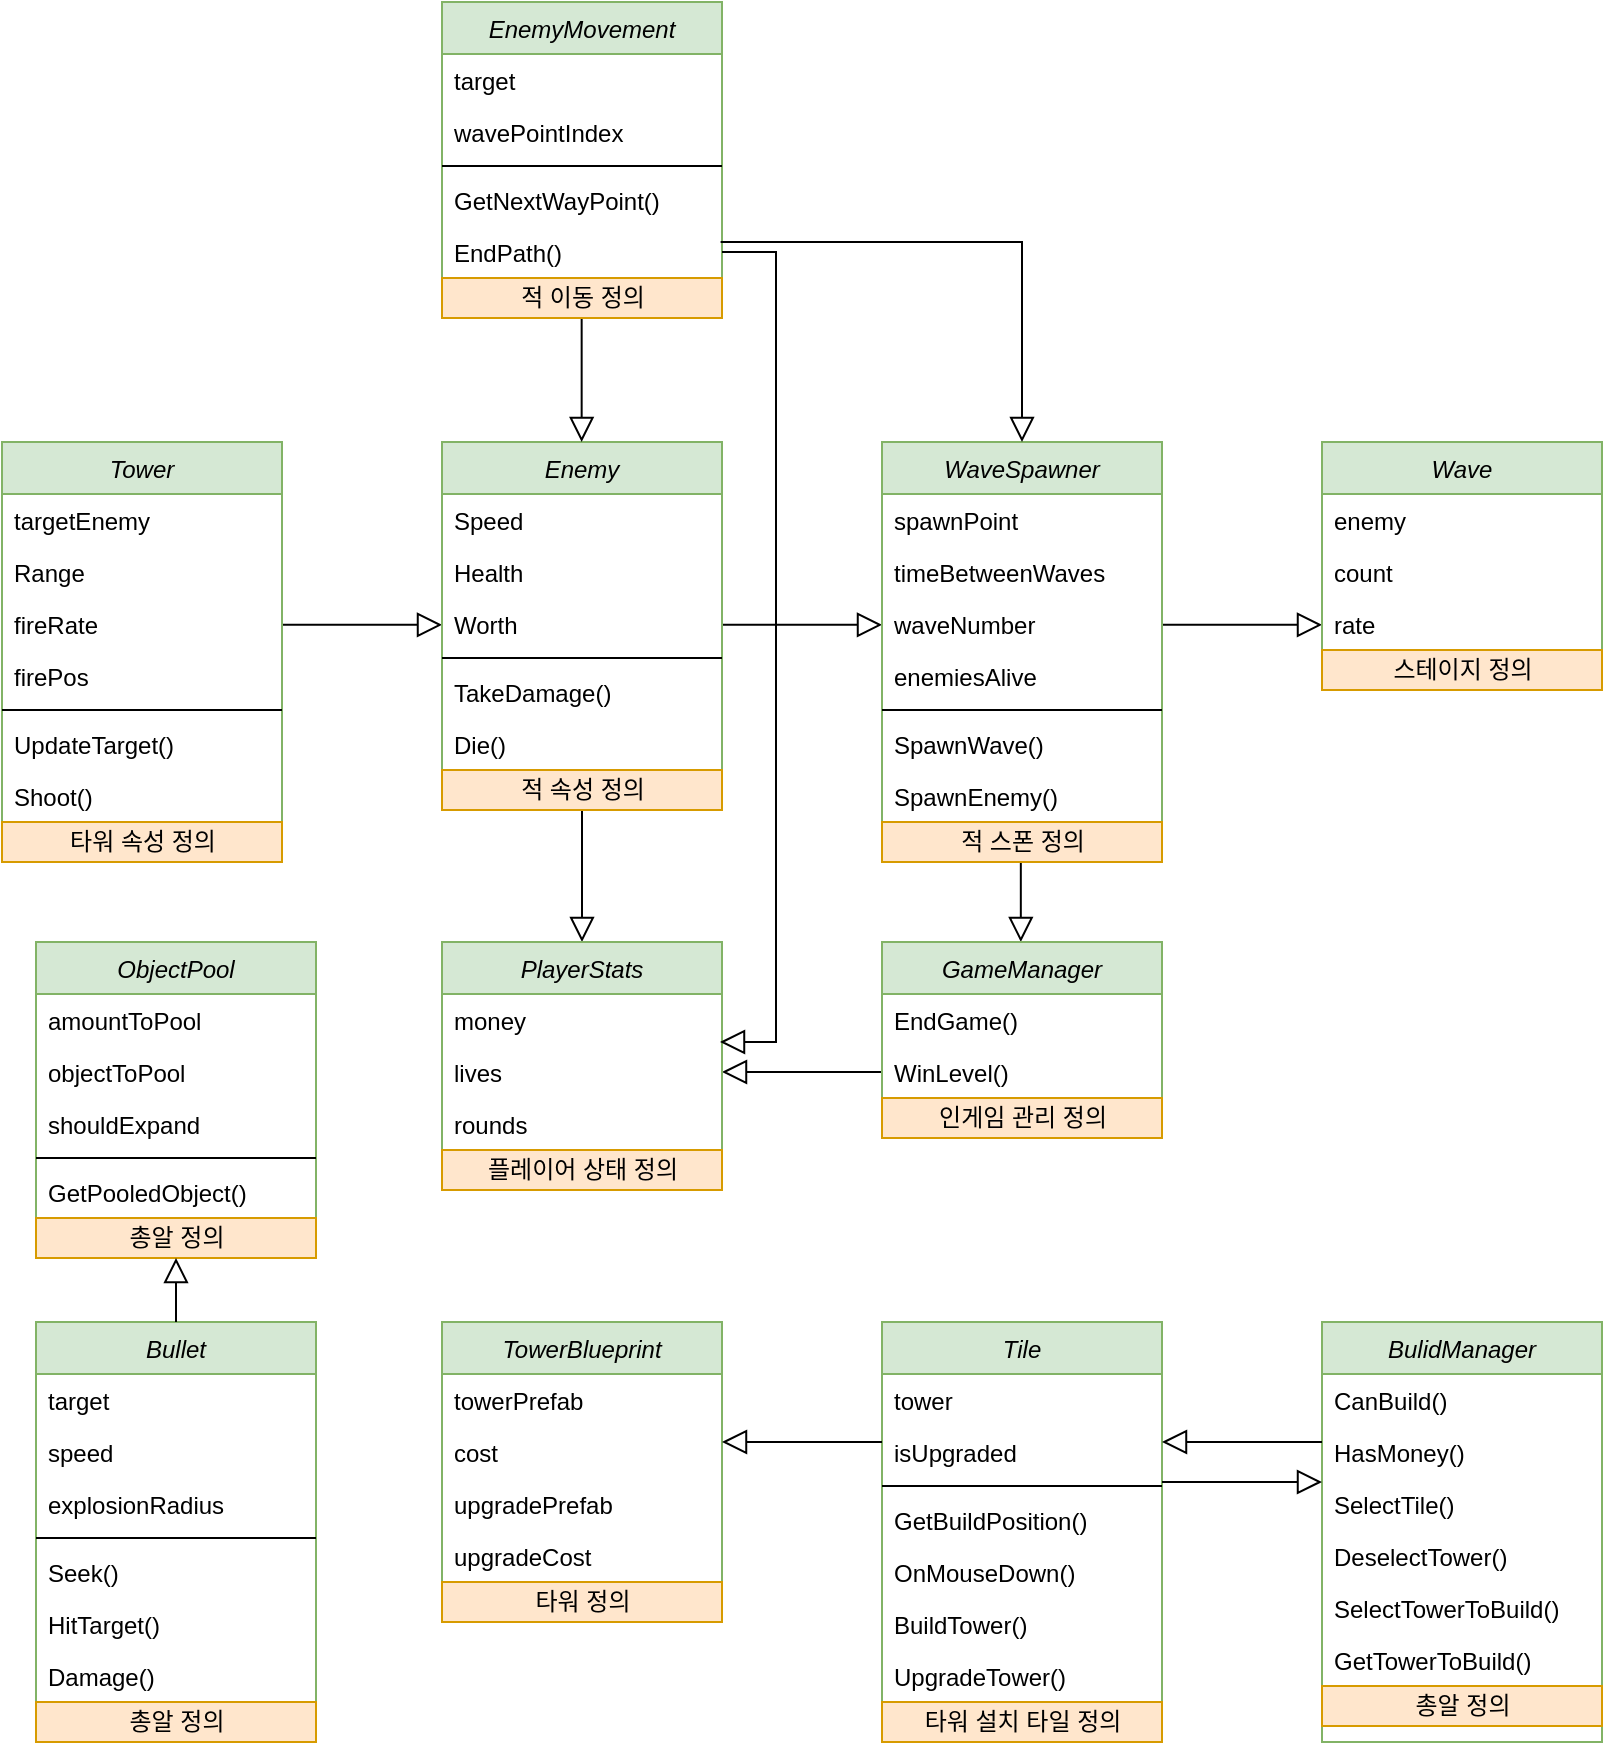 <mxfile version="13.7.5" type="github"><diagram id="C5RBs43oDa-KdzZeNtuy" name="Page-1"><mxGraphModel dx="1394" dy="906" grid="1" gridSize="10" guides="1" tooltips="1" connect="1" arrows="1" fold="1" page="1" pageScale="1" pageWidth="827" pageHeight="1169" math="0" shadow="0"><root><mxCell id="WIyWlLk6GJQsqaUBKTNV-0"/><mxCell id="WIyWlLk6GJQsqaUBKTNV-1" parent="WIyWlLk6GJQsqaUBKTNV-0"/><mxCell id="zkfFHV4jXpPFQw0GAbJ--16" value="" style="endArrow=block;endSize=10;endFill=0;shadow=0;strokeWidth=1;rounded=0;edgeStyle=elbowEdgeStyle;elbow=vertical;" parent="WIyWlLk6GJQsqaUBKTNV-1" edge="1"><mxGeometry width="160" relative="1" as="geometry"><mxPoint x="373" y="411.41" as="sourcePoint"/><mxPoint x="453" y="411.41" as="targetPoint"/><Array as="points"><mxPoint x="393" y="411.41"/><mxPoint x="393" y="531.41"/><mxPoint x="403" y="471.41"/></Array></mxGeometry></mxCell><mxCell id="F5LFeyfVF2ihlwn7dvVo-90" value="" style="endArrow=block;endSize=10;endFill=0;shadow=0;strokeWidth=1;rounded=0;edgeStyle=elbowEdgeStyle;elbow=horizontal;exitX=0.5;exitY=1;exitDx=0;exitDy=0;entryX=0.5;entryY=0;entryDx=0;entryDy=0;" edge="1" parent="WIyWlLk6GJQsqaUBKTNV-1" source="F5LFeyfVF2ihlwn7dvVo-59" target="F5LFeyfVF2ihlwn7dvVo-68"><mxGeometry width="160" relative="1" as="geometry"><mxPoint x="293" y="510" as="sourcePoint"/><mxPoint x="303" y="760" as="targetPoint"/><Array as="points"><mxPoint x="303" y="520"/><mxPoint x="293" y="850"/><mxPoint x="293" y="540"/><mxPoint x="313" y="630"/><mxPoint x="323" y="570"/></Array></mxGeometry></mxCell><mxCell id="F5LFeyfVF2ihlwn7dvVo-97" value="" style="endArrow=block;endSize=10;endFill=0;shadow=0;strokeWidth=1;rounded=0;edgeStyle=elbowEdgeStyle;elbow=vertical;" edge="1" parent="WIyWlLk6GJQsqaUBKTNV-1"><mxGeometry width="160" relative="1" as="geometry"><mxPoint x="593" y="411.41" as="sourcePoint"/><mxPoint x="673" y="411.41" as="targetPoint"/><Array as="points"><mxPoint x="613" y="411.41"/><mxPoint x="613" y="531.41"/><mxPoint x="623" y="471.41"/></Array></mxGeometry></mxCell><mxCell id="F5LFeyfVF2ihlwn7dvVo-107" value="" style="endArrow=block;endSize=10;endFill=0;shadow=0;strokeWidth=1;rounded=0;edgeStyle=elbowEdgeStyle;elbow=horizontal;" edge="1" parent="WIyWlLk6GJQsqaUBKTNV-1"><mxGeometry width="160" relative="1" as="geometry"><mxPoint x="522.41" y="530" as="sourcePoint"/><mxPoint x="522.41" y="570" as="targetPoint"/><Array as="points"><mxPoint x="522.41" y="530"/><mxPoint x="512.41" y="860"/><mxPoint x="512.41" y="550"/><mxPoint x="532.41" y="640"/><mxPoint x="542.41" y="580"/></Array></mxGeometry></mxCell><mxCell id="F5LFeyfVF2ihlwn7dvVo-109" value="" style="endArrow=block;endSize=10;endFill=0;shadow=0;strokeWidth=1;rounded=0;edgeStyle=elbowEdgeStyle;elbow=horizontal;entryX=1;entryY=0.5;entryDx=0;entryDy=0;" edge="1" parent="WIyWlLk6GJQsqaUBKTNV-1" target="F5LFeyfVF2ihlwn7dvVo-70"><mxGeometry width="160" relative="1" as="geometry"><mxPoint x="453" y="635" as="sourcePoint"/><mxPoint x="383" y="635" as="targetPoint"/><Array as="points"><mxPoint x="433" y="635"/><mxPoint x="463" y="628"/><mxPoint x="423" y="590"/><mxPoint x="403" y="650"/><mxPoint x="413" y="590"/></Array></mxGeometry></mxCell><mxCell id="F5LFeyfVF2ihlwn7dvVo-121" value="" style="endArrow=block;endSize=10;endFill=0;shadow=0;strokeWidth=1;rounded=0;edgeStyle=elbowEdgeStyle;elbow=vertical;" edge="1" parent="WIyWlLk6GJQsqaUBKTNV-1"><mxGeometry width="160" relative="1" as="geometry"><mxPoint x="153.0" y="411.41" as="sourcePoint"/><mxPoint x="233" y="411.41" as="targetPoint"/><Array as="points"><mxPoint x="173" y="411.41"/><mxPoint x="173" y="531.41"/><mxPoint x="183" y="471.41"/></Array></mxGeometry></mxCell><mxCell id="F5LFeyfVF2ihlwn7dvVo-112" value="Tower" style="swimlane;fontStyle=2;align=center;verticalAlign=top;childLayout=stackLayout;horizontal=1;startSize=26;horizontalStack=0;resizeParent=1;resizeLast=0;collapsible=1;marginBottom=0;rounded=0;shadow=0;strokeWidth=1;fillColor=#d5e8d4;strokeColor=#82b366;" vertex="1" parent="WIyWlLk6GJQsqaUBKTNV-1"><mxGeometry x="13" y="320" width="140" height="210" as="geometry"><mxRectangle x="230" y="140" width="160" height="26" as="alternateBounds"/></mxGeometry></mxCell><mxCell id="F5LFeyfVF2ihlwn7dvVo-113" value="targetEnemy" style="text;align=left;verticalAlign=top;spacingLeft=4;spacingRight=4;overflow=hidden;rotatable=0;points=[[0,0.5],[1,0.5]];portConstraint=eastwest;" vertex="1" parent="F5LFeyfVF2ihlwn7dvVo-112"><mxGeometry y="26" width="140" height="26" as="geometry"/></mxCell><mxCell id="F5LFeyfVF2ihlwn7dvVo-114" value="Range" style="text;align=left;verticalAlign=top;spacingLeft=4;spacingRight=4;overflow=hidden;rotatable=0;points=[[0,0.5],[1,0.5]];portConstraint=eastwest;rounded=0;shadow=0;html=0;" vertex="1" parent="F5LFeyfVF2ihlwn7dvVo-112"><mxGeometry y="52" width="140" height="26" as="geometry"/></mxCell><mxCell id="F5LFeyfVF2ihlwn7dvVo-115" value="fireRate" style="text;align=left;verticalAlign=top;spacingLeft=4;spacingRight=4;overflow=hidden;rotatable=0;points=[[0,0.5],[1,0.5]];portConstraint=eastwest;rounded=0;shadow=0;html=0;" vertex="1" parent="F5LFeyfVF2ihlwn7dvVo-112"><mxGeometry y="78" width="140" height="26" as="geometry"/></mxCell><mxCell id="F5LFeyfVF2ihlwn7dvVo-123" value="firePos" style="text;align=left;verticalAlign=top;spacingLeft=4;spacingRight=4;overflow=hidden;rotatable=0;points=[[0,0.5],[1,0.5]];portConstraint=eastwest;rounded=0;shadow=0;html=0;" vertex="1" parent="F5LFeyfVF2ihlwn7dvVo-112"><mxGeometry y="104" width="140" height="26" as="geometry"/></mxCell><mxCell id="F5LFeyfVF2ihlwn7dvVo-116" value="" style="line;html=1;strokeWidth=1;align=left;verticalAlign=middle;spacingTop=-1;spacingLeft=3;spacingRight=3;rotatable=0;labelPosition=right;points=[];portConstraint=eastwest;" vertex="1" parent="F5LFeyfVF2ihlwn7dvVo-112"><mxGeometry y="130" width="140" height="8" as="geometry"/></mxCell><mxCell id="F5LFeyfVF2ihlwn7dvVo-117" value="UpdateTarget()" style="text;align=left;verticalAlign=top;spacingLeft=4;spacingRight=4;overflow=hidden;rotatable=0;points=[[0,0.5],[1,0.5]];portConstraint=eastwest;" vertex="1" parent="F5LFeyfVF2ihlwn7dvVo-112"><mxGeometry y="138" width="140" height="26" as="geometry"/></mxCell><mxCell id="F5LFeyfVF2ihlwn7dvVo-118" value="Shoot()" style="text;align=left;verticalAlign=top;spacingLeft=4;spacingRight=4;overflow=hidden;rotatable=0;points=[[0,0.5],[1,0.5]];portConstraint=eastwest;" vertex="1" parent="F5LFeyfVF2ihlwn7dvVo-112"><mxGeometry y="164" width="140" height="26" as="geometry"/></mxCell><mxCell id="F5LFeyfVF2ihlwn7dvVo-119" style="edgeStyle=orthogonalEdgeStyle;rounded=0;orthogonalLoop=1;jettySize=auto;html=1;exitX=1;exitY=0.5;exitDx=0;exitDy=0;" edge="1" parent="F5LFeyfVF2ihlwn7dvVo-112" source="F5LFeyfVF2ihlwn7dvVo-118" target="F5LFeyfVF2ihlwn7dvVo-118"><mxGeometry relative="1" as="geometry"/></mxCell><mxCell id="F5LFeyfVF2ihlwn7dvVo-120" value="타워 속성 정의" style="text;html=1;align=center;verticalAlign=middle;resizable=0;points=[];autosize=1;fillColor=#ffe6cc;strokeColor=#d79b00;" vertex="1" parent="F5LFeyfVF2ihlwn7dvVo-112"><mxGeometry y="190" width="140" height="20" as="geometry"/></mxCell><mxCell id="F5LFeyfVF2ihlwn7dvVo-59" value="Enemy" style="swimlane;fontStyle=2;align=center;verticalAlign=top;childLayout=stackLayout;horizontal=1;startSize=26;horizontalStack=0;resizeParent=1;resizeLast=0;collapsible=1;marginBottom=0;rounded=0;shadow=0;strokeWidth=1;fillColor=#d5e8d4;strokeColor=#82b366;" vertex="1" parent="WIyWlLk6GJQsqaUBKTNV-1"><mxGeometry x="233" y="320" width="140" height="184" as="geometry"><mxRectangle x="230" y="140" width="160" height="26" as="alternateBounds"/></mxGeometry></mxCell><mxCell id="F5LFeyfVF2ihlwn7dvVo-60" value="Speed" style="text;align=left;verticalAlign=top;spacingLeft=4;spacingRight=4;overflow=hidden;rotatable=0;points=[[0,0.5],[1,0.5]];portConstraint=eastwest;" vertex="1" parent="F5LFeyfVF2ihlwn7dvVo-59"><mxGeometry y="26" width="140" height="26" as="geometry"/></mxCell><mxCell id="F5LFeyfVF2ihlwn7dvVo-61" value="Health" style="text;align=left;verticalAlign=top;spacingLeft=4;spacingRight=4;overflow=hidden;rotatable=0;points=[[0,0.5],[1,0.5]];portConstraint=eastwest;rounded=0;shadow=0;html=0;" vertex="1" parent="F5LFeyfVF2ihlwn7dvVo-59"><mxGeometry y="52" width="140" height="26" as="geometry"/></mxCell><mxCell id="F5LFeyfVF2ihlwn7dvVo-62" value="Worth" style="text;align=left;verticalAlign=top;spacingLeft=4;spacingRight=4;overflow=hidden;rotatable=0;points=[[0,0.5],[1,0.5]];portConstraint=eastwest;rounded=0;shadow=0;html=0;" vertex="1" parent="F5LFeyfVF2ihlwn7dvVo-59"><mxGeometry y="78" width="140" height="26" as="geometry"/></mxCell><mxCell id="F5LFeyfVF2ihlwn7dvVo-63" value="" style="line;html=1;strokeWidth=1;align=left;verticalAlign=middle;spacingTop=-1;spacingLeft=3;spacingRight=3;rotatable=0;labelPosition=right;points=[];portConstraint=eastwest;" vertex="1" parent="F5LFeyfVF2ihlwn7dvVo-59"><mxGeometry y="104" width="140" height="8" as="geometry"/></mxCell><mxCell id="F5LFeyfVF2ihlwn7dvVo-64" value="TakeDamage()" style="text;align=left;verticalAlign=top;spacingLeft=4;spacingRight=4;overflow=hidden;rotatable=0;points=[[0,0.5],[1,0.5]];portConstraint=eastwest;" vertex="1" parent="F5LFeyfVF2ihlwn7dvVo-59"><mxGeometry y="112" width="140" height="26" as="geometry"/></mxCell><mxCell id="F5LFeyfVF2ihlwn7dvVo-65" value="Die()" style="text;align=left;verticalAlign=top;spacingLeft=4;spacingRight=4;overflow=hidden;rotatable=0;points=[[0,0.5],[1,0.5]];portConstraint=eastwest;" vertex="1" parent="F5LFeyfVF2ihlwn7dvVo-59"><mxGeometry y="138" width="140" height="26" as="geometry"/></mxCell><mxCell id="F5LFeyfVF2ihlwn7dvVo-66" style="edgeStyle=orthogonalEdgeStyle;rounded=0;orthogonalLoop=1;jettySize=auto;html=1;exitX=1;exitY=0.5;exitDx=0;exitDy=0;" edge="1" parent="F5LFeyfVF2ihlwn7dvVo-59" source="F5LFeyfVF2ihlwn7dvVo-65" target="F5LFeyfVF2ihlwn7dvVo-65"><mxGeometry relative="1" as="geometry"/></mxCell><mxCell id="F5LFeyfVF2ihlwn7dvVo-67" value="적 속성 정의" style="text;html=1;align=center;verticalAlign=middle;resizable=0;points=[];autosize=1;fillColor=#ffe6cc;strokeColor=#d79b00;" vertex="1" parent="F5LFeyfVF2ihlwn7dvVo-59"><mxGeometry y="164" width="140" height="20" as="geometry"/></mxCell><mxCell id="F5LFeyfVF2ihlwn7dvVo-74" value="WaveSpawner" style="swimlane;fontStyle=2;align=center;verticalAlign=top;childLayout=stackLayout;horizontal=1;startSize=26;horizontalStack=0;resizeParent=1;resizeLast=0;collapsible=1;marginBottom=0;rounded=0;shadow=0;strokeWidth=1;fillColor=#d5e8d4;strokeColor=#82b366;" vertex="1" parent="WIyWlLk6GJQsqaUBKTNV-1"><mxGeometry x="453" y="320" width="140" height="210" as="geometry"><mxRectangle x="230" y="140" width="160" height="26" as="alternateBounds"/></mxGeometry></mxCell><mxCell id="F5LFeyfVF2ihlwn7dvVo-75" value="spawnPoint" style="text;align=left;verticalAlign=top;spacingLeft=4;spacingRight=4;overflow=hidden;rotatable=0;points=[[0,0.5],[1,0.5]];portConstraint=eastwest;" vertex="1" parent="F5LFeyfVF2ihlwn7dvVo-74"><mxGeometry y="26" width="140" height="26" as="geometry"/></mxCell><mxCell id="F5LFeyfVF2ihlwn7dvVo-76" value="timeBetweenWaves" style="text;align=left;verticalAlign=top;spacingLeft=4;spacingRight=4;overflow=hidden;rotatable=0;points=[[0,0.5],[1,0.5]];portConstraint=eastwest;rounded=0;shadow=0;html=0;" vertex="1" parent="F5LFeyfVF2ihlwn7dvVo-74"><mxGeometry y="52" width="140" height="26" as="geometry"/></mxCell><mxCell id="F5LFeyfVF2ihlwn7dvVo-77" value="waveNumber" style="text;align=left;verticalAlign=top;spacingLeft=4;spacingRight=4;overflow=hidden;rotatable=0;points=[[0,0.5],[1,0.5]];portConstraint=eastwest;rounded=0;shadow=0;html=0;" vertex="1" parent="F5LFeyfVF2ihlwn7dvVo-74"><mxGeometry y="78" width="140" height="26" as="geometry"/></mxCell><mxCell id="F5LFeyfVF2ihlwn7dvVo-78" value="enemiesAlive" style="text;align=left;verticalAlign=top;spacingLeft=4;spacingRight=4;overflow=hidden;rotatable=0;points=[[0,0.5],[1,0.5]];portConstraint=eastwest;rounded=0;shadow=0;html=0;" vertex="1" parent="F5LFeyfVF2ihlwn7dvVo-74"><mxGeometry y="104" width="140" height="26" as="geometry"/></mxCell><mxCell id="F5LFeyfVF2ihlwn7dvVo-79" value="" style="line;html=1;strokeWidth=1;align=left;verticalAlign=middle;spacingTop=-1;spacingLeft=3;spacingRight=3;rotatable=0;labelPosition=right;points=[];portConstraint=eastwest;" vertex="1" parent="F5LFeyfVF2ihlwn7dvVo-74"><mxGeometry y="130" width="140" height="8" as="geometry"/></mxCell><mxCell id="F5LFeyfVF2ihlwn7dvVo-80" value="SpawnWave()" style="text;align=left;verticalAlign=top;spacingLeft=4;spacingRight=4;overflow=hidden;rotatable=0;points=[[0,0.5],[1,0.5]];portConstraint=eastwest;" vertex="1" parent="F5LFeyfVF2ihlwn7dvVo-74"><mxGeometry y="138" width="140" height="26" as="geometry"/></mxCell><mxCell id="F5LFeyfVF2ihlwn7dvVo-81" value="SpawnEnemy()" style="text;align=left;verticalAlign=top;spacingLeft=4;spacingRight=4;overflow=hidden;rotatable=0;points=[[0,0.5],[1,0.5]];portConstraint=eastwest;" vertex="1" parent="F5LFeyfVF2ihlwn7dvVo-74"><mxGeometry y="164" width="140" height="26" as="geometry"/></mxCell><mxCell id="F5LFeyfVF2ihlwn7dvVo-82" style="edgeStyle=orthogonalEdgeStyle;rounded=0;orthogonalLoop=1;jettySize=auto;html=1;exitX=1;exitY=0.5;exitDx=0;exitDy=0;" edge="1" parent="F5LFeyfVF2ihlwn7dvVo-74" source="F5LFeyfVF2ihlwn7dvVo-81" target="F5LFeyfVF2ihlwn7dvVo-81"><mxGeometry relative="1" as="geometry"/></mxCell><mxCell id="F5LFeyfVF2ihlwn7dvVo-83" value="적 스폰 정의" style="text;html=1;align=center;verticalAlign=middle;resizable=0;points=[];autosize=1;fillColor=#ffe6cc;strokeColor=#d79b00;" vertex="1" parent="F5LFeyfVF2ihlwn7dvVo-74"><mxGeometry y="190" width="140" height="20" as="geometry"/></mxCell><mxCell id="F5LFeyfVF2ihlwn7dvVo-68" value="PlayerStats" style="swimlane;fontStyle=2;align=center;verticalAlign=top;childLayout=stackLayout;horizontal=1;startSize=26;horizontalStack=0;resizeParent=1;resizeLast=0;collapsible=1;marginBottom=0;rounded=0;shadow=0;strokeWidth=1;fillColor=#d5e8d4;strokeColor=#82b366;" vertex="1" parent="WIyWlLk6GJQsqaUBKTNV-1"><mxGeometry x="233" y="570" width="140" height="124" as="geometry"><mxRectangle x="230" y="140" width="160" height="26" as="alternateBounds"/></mxGeometry></mxCell><mxCell id="F5LFeyfVF2ihlwn7dvVo-69" value="money" style="text;align=left;verticalAlign=top;spacingLeft=4;spacingRight=4;overflow=hidden;rotatable=0;points=[[0,0.5],[1,0.5]];portConstraint=eastwest;" vertex="1" parent="F5LFeyfVF2ihlwn7dvVo-68"><mxGeometry y="26" width="140" height="26" as="geometry"/></mxCell><mxCell id="F5LFeyfVF2ihlwn7dvVo-70" value="lives" style="text;align=left;verticalAlign=top;spacingLeft=4;spacingRight=4;overflow=hidden;rotatable=0;points=[[0,0.5],[1,0.5]];portConstraint=eastwest;rounded=0;shadow=0;html=0;" vertex="1" parent="F5LFeyfVF2ihlwn7dvVo-68"><mxGeometry y="52" width="140" height="26" as="geometry"/></mxCell><mxCell id="F5LFeyfVF2ihlwn7dvVo-71" value="rounds" style="text;align=left;verticalAlign=top;spacingLeft=4;spacingRight=4;overflow=hidden;rotatable=0;points=[[0,0.5],[1,0.5]];portConstraint=eastwest;rounded=0;shadow=0;html=0;" vertex="1" parent="F5LFeyfVF2ihlwn7dvVo-68"><mxGeometry y="78" width="140" height="26" as="geometry"/></mxCell><mxCell id="F5LFeyfVF2ihlwn7dvVo-72" style="edgeStyle=orthogonalEdgeStyle;rounded=0;orthogonalLoop=1;jettySize=auto;html=1;exitX=1;exitY=0.5;exitDx=0;exitDy=0;" edge="1" parent="F5LFeyfVF2ihlwn7dvVo-68"><mxGeometry relative="1" as="geometry"><mxPoint x="140" y="125" as="sourcePoint"/><mxPoint x="140" y="125" as="targetPoint"/></mxGeometry></mxCell><mxCell id="F5LFeyfVF2ihlwn7dvVo-73" value="플레이어 상태 정의" style="text;html=1;align=center;verticalAlign=middle;resizable=0;points=[];autosize=1;fillColor=#ffe6cc;strokeColor=#d79b00;" vertex="1" parent="F5LFeyfVF2ihlwn7dvVo-68"><mxGeometry y="104" width="140" height="20" as="geometry"/></mxCell><mxCell id="F5LFeyfVF2ihlwn7dvVo-91" value="Wave" style="swimlane;fontStyle=2;align=center;verticalAlign=top;childLayout=stackLayout;horizontal=1;startSize=26;horizontalStack=0;resizeParent=1;resizeLast=0;collapsible=1;marginBottom=0;rounded=0;shadow=0;strokeWidth=1;fillColor=#d5e8d4;strokeColor=#82b366;" vertex="1" parent="WIyWlLk6GJQsqaUBKTNV-1"><mxGeometry x="673" y="320" width="140" height="124" as="geometry"><mxRectangle x="230" y="140" width="160" height="26" as="alternateBounds"/></mxGeometry></mxCell><mxCell id="F5LFeyfVF2ihlwn7dvVo-92" value="enemy" style="text;align=left;verticalAlign=top;spacingLeft=4;spacingRight=4;overflow=hidden;rotatable=0;points=[[0,0.5],[1,0.5]];portConstraint=eastwest;" vertex="1" parent="F5LFeyfVF2ihlwn7dvVo-91"><mxGeometry y="26" width="140" height="26" as="geometry"/></mxCell><mxCell id="F5LFeyfVF2ihlwn7dvVo-93" value="count" style="text;align=left;verticalAlign=top;spacingLeft=4;spacingRight=4;overflow=hidden;rotatable=0;points=[[0,0.5],[1,0.5]];portConstraint=eastwest;rounded=0;shadow=0;html=0;" vertex="1" parent="F5LFeyfVF2ihlwn7dvVo-91"><mxGeometry y="52" width="140" height="26" as="geometry"/></mxCell><mxCell id="F5LFeyfVF2ihlwn7dvVo-94" value="rate" style="text;align=left;verticalAlign=top;spacingLeft=4;spacingRight=4;overflow=hidden;rotatable=0;points=[[0,0.5],[1,0.5]];portConstraint=eastwest;rounded=0;shadow=0;html=0;" vertex="1" parent="F5LFeyfVF2ihlwn7dvVo-91"><mxGeometry y="78" width="140" height="26" as="geometry"/></mxCell><mxCell id="F5LFeyfVF2ihlwn7dvVo-95" style="edgeStyle=orthogonalEdgeStyle;rounded=0;orthogonalLoop=1;jettySize=auto;html=1;exitX=1;exitY=0.5;exitDx=0;exitDy=0;" edge="1" parent="F5LFeyfVF2ihlwn7dvVo-91"><mxGeometry relative="1" as="geometry"><mxPoint x="140" y="125" as="sourcePoint"/><mxPoint x="140" y="125" as="targetPoint"/></mxGeometry></mxCell><mxCell id="F5LFeyfVF2ihlwn7dvVo-96" value="스테이지 정의" style="text;html=1;align=center;verticalAlign=middle;resizable=0;points=[];autosize=1;fillColor=#ffe6cc;strokeColor=#d79b00;" vertex="1" parent="F5LFeyfVF2ihlwn7dvVo-91"><mxGeometry y="104" width="140" height="20" as="geometry"/></mxCell><mxCell id="F5LFeyfVF2ihlwn7dvVo-98" value="GameManager" style="swimlane;fontStyle=2;align=center;verticalAlign=top;childLayout=stackLayout;horizontal=1;startSize=26;horizontalStack=0;resizeParent=1;resizeLast=0;collapsible=1;marginBottom=0;rounded=0;shadow=0;strokeWidth=1;fillColor=#d5e8d4;strokeColor=#82b366;" vertex="1" parent="WIyWlLk6GJQsqaUBKTNV-1"><mxGeometry x="453" y="570" width="140" height="98" as="geometry"><mxRectangle x="230" y="140" width="160" height="26" as="alternateBounds"/></mxGeometry></mxCell><mxCell id="F5LFeyfVF2ihlwn7dvVo-99" value="EndGame()&#xa;" style="text;align=left;verticalAlign=top;spacingLeft=4;spacingRight=4;overflow=hidden;rotatable=0;points=[[0,0.5],[1,0.5]];portConstraint=eastwest;" vertex="1" parent="F5LFeyfVF2ihlwn7dvVo-98"><mxGeometry y="26" width="140" height="26" as="geometry"/></mxCell><mxCell id="F5LFeyfVF2ihlwn7dvVo-100" value="WinLevel()" style="text;align=left;verticalAlign=top;spacingLeft=4;spacingRight=4;overflow=hidden;rotatable=0;points=[[0,0.5],[1,0.5]];portConstraint=eastwest;rounded=0;shadow=0;html=0;" vertex="1" parent="F5LFeyfVF2ihlwn7dvVo-98"><mxGeometry y="52" width="140" height="26" as="geometry"/></mxCell><mxCell id="F5LFeyfVF2ihlwn7dvVo-105" style="edgeStyle=orthogonalEdgeStyle;rounded=0;orthogonalLoop=1;jettySize=auto;html=1;exitX=1;exitY=0.5;exitDx=0;exitDy=0;" edge="1" parent="F5LFeyfVF2ihlwn7dvVo-98"><mxGeometry relative="1" as="geometry"><mxPoint x="140" y="125.0" as="sourcePoint"/><mxPoint x="140" y="125.0" as="targetPoint"/></mxGeometry></mxCell><mxCell id="F5LFeyfVF2ihlwn7dvVo-106" value="인게임 관리 정의" style="text;html=1;align=center;verticalAlign=middle;resizable=0;points=[];autosize=1;fillColor=#ffe6cc;strokeColor=#d79b00;" vertex="1" parent="F5LFeyfVF2ihlwn7dvVo-98"><mxGeometry y="78" width="140" height="20" as="geometry"/></mxCell><mxCell id="F5LFeyfVF2ihlwn7dvVo-133" value="" style="endArrow=block;endSize=10;endFill=0;shadow=0;strokeWidth=1;rounded=0;edgeStyle=elbowEdgeStyle;elbow=horizontal;exitX=0.5;exitY=1;exitDx=0;exitDy=0;entryX=0.5;entryY=0;entryDx=0;entryDy=0;" edge="1" parent="WIyWlLk6GJQsqaUBKTNV-1"><mxGeometry width="160" relative="1" as="geometry"><mxPoint x="302.83" y="254" as="sourcePoint"/><mxPoint x="302.83" y="320.0" as="targetPoint"/><Array as="points"><mxPoint x="302.83" y="270"/><mxPoint x="292.83" y="600"/><mxPoint x="292.83" y="290"/><mxPoint x="312.83" y="380"/><mxPoint x="322.83" y="320"/></Array></mxGeometry></mxCell><mxCell id="F5LFeyfVF2ihlwn7dvVo-124" value="EnemyMovement" style="swimlane;fontStyle=2;align=center;verticalAlign=top;childLayout=stackLayout;horizontal=1;startSize=26;horizontalStack=0;resizeParent=1;resizeLast=0;collapsible=1;marginBottom=0;rounded=0;shadow=0;strokeWidth=1;fillColor=#d5e8d4;strokeColor=#82b366;" vertex="1" parent="WIyWlLk6GJQsqaUBKTNV-1"><mxGeometry x="233" y="100" width="140" height="158" as="geometry"><mxRectangle x="230" y="140" width="160" height="26" as="alternateBounds"/></mxGeometry></mxCell><mxCell id="F5LFeyfVF2ihlwn7dvVo-125" value="target" style="text;align=left;verticalAlign=top;spacingLeft=4;spacingRight=4;overflow=hidden;rotatable=0;points=[[0,0.5],[1,0.5]];portConstraint=eastwest;" vertex="1" parent="F5LFeyfVF2ihlwn7dvVo-124"><mxGeometry y="26" width="140" height="26" as="geometry"/></mxCell><mxCell id="F5LFeyfVF2ihlwn7dvVo-126" value="wavePointIndex" style="text;align=left;verticalAlign=top;spacingLeft=4;spacingRight=4;overflow=hidden;rotatable=0;points=[[0,0.5],[1,0.5]];portConstraint=eastwest;rounded=0;shadow=0;html=0;" vertex="1" parent="F5LFeyfVF2ihlwn7dvVo-124"><mxGeometry y="52" width="140" height="26" as="geometry"/></mxCell><mxCell id="F5LFeyfVF2ihlwn7dvVo-128" value="" style="line;html=1;strokeWidth=1;align=left;verticalAlign=middle;spacingTop=-1;spacingLeft=3;spacingRight=3;rotatable=0;labelPosition=right;points=[];portConstraint=eastwest;" vertex="1" parent="F5LFeyfVF2ihlwn7dvVo-124"><mxGeometry y="78" width="140" height="8" as="geometry"/></mxCell><mxCell id="F5LFeyfVF2ihlwn7dvVo-129" value="GetNextWayPoint()" style="text;align=left;verticalAlign=top;spacingLeft=4;spacingRight=4;overflow=hidden;rotatable=0;points=[[0,0.5],[1,0.5]];portConstraint=eastwest;" vertex="1" parent="F5LFeyfVF2ihlwn7dvVo-124"><mxGeometry y="86" width="140" height="26" as="geometry"/></mxCell><mxCell id="F5LFeyfVF2ihlwn7dvVo-130" value="EndPath()" style="text;align=left;verticalAlign=top;spacingLeft=4;spacingRight=4;overflow=hidden;rotatable=0;points=[[0,0.5],[1,0.5]];portConstraint=eastwest;" vertex="1" parent="F5LFeyfVF2ihlwn7dvVo-124"><mxGeometry y="112" width="140" height="26" as="geometry"/></mxCell><mxCell id="F5LFeyfVF2ihlwn7dvVo-131" style="edgeStyle=orthogonalEdgeStyle;rounded=0;orthogonalLoop=1;jettySize=auto;html=1;exitX=1;exitY=0.5;exitDx=0;exitDy=0;" edge="1" parent="F5LFeyfVF2ihlwn7dvVo-124" source="F5LFeyfVF2ihlwn7dvVo-130" target="F5LFeyfVF2ihlwn7dvVo-130"><mxGeometry relative="1" as="geometry"/></mxCell><mxCell id="F5LFeyfVF2ihlwn7dvVo-132" value="적 이동 정의" style="text;html=1;align=center;verticalAlign=middle;resizable=0;points=[];autosize=1;fillColor=#ffe6cc;strokeColor=#d79b00;" vertex="1" parent="F5LFeyfVF2ihlwn7dvVo-124"><mxGeometry y="138" width="140" height="20" as="geometry"/></mxCell><mxCell id="F5LFeyfVF2ihlwn7dvVo-138" value="" style="endArrow=block;endSize=10;endFill=0;shadow=0;strokeWidth=1;rounded=0;edgeStyle=elbowEdgeStyle;elbow=horizontal;exitX=1;exitY=0.5;exitDx=0;exitDy=0;" edge="1" parent="WIyWlLk6GJQsqaUBKTNV-1" source="F5LFeyfVF2ihlwn7dvVo-130"><mxGeometry width="160" relative="1" as="geometry"><mxPoint x="400.0" y="240" as="sourcePoint"/><mxPoint x="372" y="620" as="targetPoint"/><Array as="points"><mxPoint x="400.0" y="256"/><mxPoint x="390.0" y="586"/><mxPoint x="390.0" y="276"/><mxPoint x="410.0" y="366"/><mxPoint x="420.0" y="306"/></Array></mxGeometry></mxCell><mxCell id="F5LFeyfVF2ihlwn7dvVo-140" value="" style="endArrow=block;endSize=10;endFill=0;shadow=0;strokeWidth=1;rounded=0;edgeStyle=elbowEdgeStyle;elbow=vertical;entryX=0.5;entryY=0;entryDx=0;entryDy=0;exitX=0.995;exitY=0.308;exitDx=0;exitDy=0;exitPerimeter=0;" edge="1" parent="WIyWlLk6GJQsqaUBKTNV-1" source="F5LFeyfVF2ihlwn7dvVo-130" target="F5LFeyfVF2ihlwn7dvVo-74"><mxGeometry width="160" relative="1" as="geometry"><mxPoint x="380" y="220" as="sourcePoint"/><mxPoint x="480" y="230.0" as="targetPoint"/><Array as="points"><mxPoint x="420" y="220"/><mxPoint x="420" y="230.0"/><mxPoint x="420" y="350.0"/><mxPoint x="430" y="290"/></Array></mxGeometry></mxCell><mxCell id="F5LFeyfVF2ihlwn7dvVo-148" value="Tile" style="swimlane;fontStyle=2;align=center;verticalAlign=top;childLayout=stackLayout;horizontal=1;startSize=26;horizontalStack=0;resizeParent=1;resizeLast=0;collapsible=1;marginBottom=0;rounded=0;shadow=0;strokeWidth=1;fillColor=#d5e8d4;strokeColor=#82b366;" vertex="1" parent="WIyWlLk6GJQsqaUBKTNV-1"><mxGeometry x="453" y="760" width="140" height="210" as="geometry"><mxRectangle x="230" y="140" width="160" height="26" as="alternateBounds"/></mxGeometry></mxCell><mxCell id="F5LFeyfVF2ihlwn7dvVo-149" value="tower" style="text;align=left;verticalAlign=top;spacingLeft=4;spacingRight=4;overflow=hidden;rotatable=0;points=[[0,0.5],[1,0.5]];portConstraint=eastwest;" vertex="1" parent="F5LFeyfVF2ihlwn7dvVo-148"><mxGeometry y="26" width="140" height="26" as="geometry"/></mxCell><mxCell id="F5LFeyfVF2ihlwn7dvVo-150" value="isUpgraded" style="text;align=left;verticalAlign=top;spacingLeft=4;spacingRight=4;overflow=hidden;rotatable=0;points=[[0,0.5],[1,0.5]];portConstraint=eastwest;rounded=0;shadow=0;html=0;" vertex="1" parent="F5LFeyfVF2ihlwn7dvVo-148"><mxGeometry y="52" width="140" height="26" as="geometry"/></mxCell><mxCell id="F5LFeyfVF2ihlwn7dvVo-153" value="" style="line;html=1;strokeWidth=1;align=left;verticalAlign=middle;spacingTop=-1;spacingLeft=3;spacingRight=3;rotatable=0;labelPosition=right;points=[];portConstraint=eastwest;" vertex="1" parent="F5LFeyfVF2ihlwn7dvVo-148"><mxGeometry y="78" width="140" height="8" as="geometry"/></mxCell><mxCell id="F5LFeyfVF2ihlwn7dvVo-151" value="GetBuildPosition()" style="text;align=left;verticalAlign=top;spacingLeft=4;spacingRight=4;overflow=hidden;rotatable=0;points=[[0,0.5],[1,0.5]];portConstraint=eastwest;rounded=0;shadow=0;html=0;" vertex="1" parent="F5LFeyfVF2ihlwn7dvVo-148"><mxGeometry y="86" width="140" height="26" as="geometry"/></mxCell><mxCell id="F5LFeyfVF2ihlwn7dvVo-152" value="OnMouseDown()" style="text;align=left;verticalAlign=top;spacingLeft=4;spacingRight=4;overflow=hidden;rotatable=0;points=[[0,0.5],[1,0.5]];portConstraint=eastwest;rounded=0;shadow=0;html=0;" vertex="1" parent="F5LFeyfVF2ihlwn7dvVo-148"><mxGeometry y="112" width="140" height="26" as="geometry"/></mxCell><mxCell id="F5LFeyfVF2ihlwn7dvVo-154" value="BuildTower()" style="text;align=left;verticalAlign=top;spacingLeft=4;spacingRight=4;overflow=hidden;rotatable=0;points=[[0,0.5],[1,0.5]];portConstraint=eastwest;" vertex="1" parent="F5LFeyfVF2ihlwn7dvVo-148"><mxGeometry y="138" width="140" height="26" as="geometry"/></mxCell><mxCell id="F5LFeyfVF2ihlwn7dvVo-155" value="UpgradeTower()" style="text;align=left;verticalAlign=top;spacingLeft=4;spacingRight=4;overflow=hidden;rotatable=0;points=[[0,0.5],[1,0.5]];portConstraint=eastwest;" vertex="1" parent="F5LFeyfVF2ihlwn7dvVo-148"><mxGeometry y="164" width="140" height="26" as="geometry"/></mxCell><mxCell id="F5LFeyfVF2ihlwn7dvVo-156" style="edgeStyle=orthogonalEdgeStyle;rounded=0;orthogonalLoop=1;jettySize=auto;html=1;exitX=1;exitY=0.5;exitDx=0;exitDy=0;" edge="1" parent="F5LFeyfVF2ihlwn7dvVo-148" source="F5LFeyfVF2ihlwn7dvVo-155" target="F5LFeyfVF2ihlwn7dvVo-155"><mxGeometry relative="1" as="geometry"/></mxCell><mxCell id="F5LFeyfVF2ihlwn7dvVo-157" value="타워 설치 타일 정의" style="text;html=1;align=center;verticalAlign=middle;resizable=0;points=[];autosize=1;fillColor=#ffe6cc;strokeColor=#d79b00;" vertex="1" parent="F5LFeyfVF2ihlwn7dvVo-148"><mxGeometry y="190" width="140" height="20" as="geometry"/></mxCell><mxCell id="F5LFeyfVF2ihlwn7dvVo-141" value="TowerBlueprint" style="swimlane;fontStyle=2;align=center;verticalAlign=top;childLayout=stackLayout;horizontal=1;startSize=26;horizontalStack=0;resizeParent=1;resizeLast=0;collapsible=1;marginBottom=0;rounded=0;shadow=0;strokeWidth=1;fillColor=#d5e8d4;strokeColor=#82b366;" vertex="1" parent="WIyWlLk6GJQsqaUBKTNV-1"><mxGeometry x="233" y="760" width="140" height="150" as="geometry"><mxRectangle x="230" y="140" width="160" height="26" as="alternateBounds"/></mxGeometry></mxCell><mxCell id="F5LFeyfVF2ihlwn7dvVo-142" value="towerPrefab" style="text;align=left;verticalAlign=top;spacingLeft=4;spacingRight=4;overflow=hidden;rotatable=0;points=[[0,0.5],[1,0.5]];portConstraint=eastwest;" vertex="1" parent="F5LFeyfVF2ihlwn7dvVo-141"><mxGeometry y="26" width="140" height="26" as="geometry"/></mxCell><mxCell id="F5LFeyfVF2ihlwn7dvVo-143" value="cost" style="text;align=left;verticalAlign=top;spacingLeft=4;spacingRight=4;overflow=hidden;rotatable=0;points=[[0,0.5],[1,0.5]];portConstraint=eastwest;rounded=0;shadow=0;html=0;" vertex="1" parent="F5LFeyfVF2ihlwn7dvVo-141"><mxGeometry y="52" width="140" height="26" as="geometry"/></mxCell><mxCell id="F5LFeyfVF2ihlwn7dvVo-144" value="upgradePrefab" style="text;align=left;verticalAlign=top;spacingLeft=4;spacingRight=4;overflow=hidden;rotatable=0;points=[[0,0.5],[1,0.5]];portConstraint=eastwest;rounded=0;shadow=0;html=0;" vertex="1" parent="F5LFeyfVF2ihlwn7dvVo-141"><mxGeometry y="78" width="140" height="26" as="geometry"/></mxCell><mxCell id="F5LFeyfVF2ihlwn7dvVo-145" style="edgeStyle=orthogonalEdgeStyle;rounded=0;orthogonalLoop=1;jettySize=auto;html=1;exitX=1;exitY=0.5;exitDx=0;exitDy=0;" edge="1" parent="F5LFeyfVF2ihlwn7dvVo-141"><mxGeometry relative="1" as="geometry"><mxPoint x="140" y="125" as="sourcePoint"/><mxPoint x="140" y="125" as="targetPoint"/></mxGeometry></mxCell><mxCell id="F5LFeyfVF2ihlwn7dvVo-147" value="upgradeCost" style="text;align=left;verticalAlign=top;spacingLeft=4;spacingRight=4;overflow=hidden;rotatable=0;points=[[0,0.5],[1,0.5]];portConstraint=eastwest;rounded=0;shadow=0;html=0;" vertex="1" parent="F5LFeyfVF2ihlwn7dvVo-141"><mxGeometry y="104" width="140" height="26" as="geometry"/></mxCell><mxCell id="F5LFeyfVF2ihlwn7dvVo-146" value="타워 정의" style="text;html=1;align=center;verticalAlign=middle;resizable=0;points=[];autosize=1;fillColor=#ffe6cc;strokeColor=#d79b00;" vertex="1" parent="F5LFeyfVF2ihlwn7dvVo-141"><mxGeometry y="130" width="140" height="20" as="geometry"/></mxCell><mxCell id="F5LFeyfVF2ihlwn7dvVo-189" value="" style="endArrow=block;endSize=10;endFill=0;shadow=0;strokeWidth=1;rounded=0;edgeStyle=elbowEdgeStyle;elbow=horizontal;entryX=1;entryY=0.5;entryDx=0;entryDy=0;" edge="1" parent="WIyWlLk6GJQsqaUBKTNV-1"><mxGeometry width="160" relative="1" as="geometry"><mxPoint x="453" y="820.0" as="sourcePoint"/><mxPoint x="373" y="820.0" as="targetPoint"/><Array as="points"><mxPoint x="433" y="820"/><mxPoint x="463" y="813"/><mxPoint x="423" y="775"/><mxPoint x="403" y="835"/><mxPoint x="413" y="775"/></Array></mxGeometry></mxCell><mxCell id="F5LFeyfVF2ihlwn7dvVo-168" value="BulidManager" style="swimlane;fontStyle=2;align=center;verticalAlign=top;childLayout=stackLayout;horizontal=1;startSize=26;horizontalStack=0;resizeParent=1;resizeLast=0;collapsible=1;marginBottom=0;rounded=0;shadow=0;strokeWidth=1;fillColor=#d5e8d4;strokeColor=#82b366;" vertex="1" parent="WIyWlLk6GJQsqaUBKTNV-1"><mxGeometry x="673" y="760" width="140" height="210" as="geometry"><mxRectangle x="230" y="140" width="160" height="26" as="alternateBounds"/></mxGeometry></mxCell><mxCell id="F5LFeyfVF2ihlwn7dvVo-169" value="CanBuild()" style="text;align=left;verticalAlign=top;spacingLeft=4;spacingRight=4;overflow=hidden;rotatable=0;points=[[0,0.5],[1,0.5]];portConstraint=eastwest;" vertex="1" parent="F5LFeyfVF2ihlwn7dvVo-168"><mxGeometry y="26" width="140" height="26" as="geometry"/></mxCell><mxCell id="F5LFeyfVF2ihlwn7dvVo-170" value="HasMoney()" style="text;align=left;verticalAlign=top;spacingLeft=4;spacingRight=4;overflow=hidden;rotatable=0;points=[[0,0.5],[1,0.5]];portConstraint=eastwest;rounded=0;shadow=0;html=0;" vertex="1" parent="F5LFeyfVF2ihlwn7dvVo-168"><mxGeometry y="52" width="140" height="26" as="geometry"/></mxCell><mxCell id="F5LFeyfVF2ihlwn7dvVo-171" value="SelectTile()" style="text;align=left;verticalAlign=top;spacingLeft=4;spacingRight=4;overflow=hidden;rotatable=0;points=[[0,0.5],[1,0.5]];portConstraint=eastwest;rounded=0;shadow=0;html=0;" vertex="1" parent="F5LFeyfVF2ihlwn7dvVo-168"><mxGeometry y="78" width="140" height="26" as="geometry"/></mxCell><mxCell id="F5LFeyfVF2ihlwn7dvVo-173" value="DeselectTower()" style="text;align=left;verticalAlign=top;spacingLeft=4;spacingRight=4;overflow=hidden;rotatable=0;points=[[0,0.5],[1,0.5]];portConstraint=eastwest;rounded=0;shadow=0;html=0;" vertex="1" parent="F5LFeyfVF2ihlwn7dvVo-168"><mxGeometry y="104" width="140" height="26" as="geometry"/></mxCell><mxCell id="F5LFeyfVF2ihlwn7dvVo-174" value="SelectTowerToBuild()" style="text;align=left;verticalAlign=top;spacingLeft=4;spacingRight=4;overflow=hidden;rotatable=0;points=[[0,0.5],[1,0.5]];portConstraint=eastwest;" vertex="1" parent="F5LFeyfVF2ihlwn7dvVo-168"><mxGeometry y="130" width="140" height="26" as="geometry"/></mxCell><mxCell id="F5LFeyfVF2ihlwn7dvVo-175" value="GetTowerToBuild()" style="text;align=left;verticalAlign=top;spacingLeft=4;spacingRight=4;overflow=hidden;rotatable=0;points=[[0,0.5],[1,0.5]];portConstraint=eastwest;" vertex="1" parent="F5LFeyfVF2ihlwn7dvVo-168"><mxGeometry y="156" width="140" height="26" as="geometry"/></mxCell><mxCell id="F5LFeyfVF2ihlwn7dvVo-176" style="edgeStyle=orthogonalEdgeStyle;rounded=0;orthogonalLoop=1;jettySize=auto;html=1;exitX=1;exitY=0.5;exitDx=0;exitDy=0;" edge="1" parent="F5LFeyfVF2ihlwn7dvVo-168" source="F5LFeyfVF2ihlwn7dvVo-175" target="F5LFeyfVF2ihlwn7dvVo-175"><mxGeometry relative="1" as="geometry"/></mxCell><mxCell id="F5LFeyfVF2ihlwn7dvVo-177" value="총알 정의" style="text;html=1;align=center;verticalAlign=middle;resizable=0;points=[];autosize=1;fillColor=#ffe6cc;strokeColor=#d79b00;" vertex="1" parent="F5LFeyfVF2ihlwn7dvVo-168"><mxGeometry y="182" width="140" height="20" as="geometry"/></mxCell><mxCell id="F5LFeyfVF2ihlwn7dvVo-190" value="" style="endArrow=block;endSize=10;endFill=0;shadow=0;strokeWidth=1;rounded=0;edgeStyle=elbowEdgeStyle;elbow=horizontal;entryX=1;entryY=0.5;entryDx=0;entryDy=0;" edge="1" parent="WIyWlLk6GJQsqaUBKTNV-1"><mxGeometry width="160" relative="1" as="geometry"><mxPoint x="673" y="820.0" as="sourcePoint"/><mxPoint x="593" y="820.0" as="targetPoint"/><Array as="points"><mxPoint x="653" y="820"/><mxPoint x="683" y="813"/><mxPoint x="643" y="775"/><mxPoint x="623" y="835"/><mxPoint x="633" y="775"/></Array></mxGeometry></mxCell><mxCell id="F5LFeyfVF2ihlwn7dvVo-191" value="" style="endArrow=block;endSize=10;endFill=0;shadow=0;strokeWidth=1;rounded=0;edgeStyle=elbowEdgeStyle;elbow=vertical;" edge="1" parent="WIyWlLk6GJQsqaUBKTNV-1"><mxGeometry width="160" relative="1" as="geometry"><mxPoint x="593" y="840" as="sourcePoint"/><mxPoint x="673" y="840" as="targetPoint"/><Array as="points"><mxPoint x="613" y="840"/><mxPoint x="613" y="960"/><mxPoint x="623" y="900"/></Array></mxGeometry></mxCell><mxCell id="F5LFeyfVF2ihlwn7dvVo-179" value="ObjectPool" style="swimlane;fontStyle=2;align=center;verticalAlign=top;childLayout=stackLayout;horizontal=1;startSize=26;horizontalStack=0;resizeParent=1;resizeLast=0;collapsible=1;marginBottom=0;rounded=0;shadow=0;strokeWidth=1;fillColor=#d5e8d4;strokeColor=#82b366;" vertex="1" parent="WIyWlLk6GJQsqaUBKTNV-1"><mxGeometry x="30" y="570" width="140" height="158" as="geometry"><mxRectangle x="230" y="140" width="160" height="26" as="alternateBounds"/></mxGeometry></mxCell><mxCell id="F5LFeyfVF2ihlwn7dvVo-180" value="amountToPool" style="text;align=left;verticalAlign=top;spacingLeft=4;spacingRight=4;overflow=hidden;rotatable=0;points=[[0,0.5],[1,0.5]];portConstraint=eastwest;" vertex="1" parent="F5LFeyfVF2ihlwn7dvVo-179"><mxGeometry y="26" width="140" height="26" as="geometry"/></mxCell><mxCell id="F5LFeyfVF2ihlwn7dvVo-181" value="objectToPool" style="text;align=left;verticalAlign=top;spacingLeft=4;spacingRight=4;overflow=hidden;rotatable=0;points=[[0,0.5],[1,0.5]];portConstraint=eastwest;rounded=0;shadow=0;html=0;" vertex="1" parent="F5LFeyfVF2ihlwn7dvVo-179"><mxGeometry y="52" width="140" height="26" as="geometry"/></mxCell><mxCell id="F5LFeyfVF2ihlwn7dvVo-182" value="shouldExpand" style="text;align=left;verticalAlign=top;spacingLeft=4;spacingRight=4;overflow=hidden;rotatable=0;points=[[0,0.5],[1,0.5]];portConstraint=eastwest;rounded=0;shadow=0;html=0;" vertex="1" parent="F5LFeyfVF2ihlwn7dvVo-179"><mxGeometry y="78" width="140" height="26" as="geometry"/></mxCell><mxCell id="F5LFeyfVF2ihlwn7dvVo-183" value="" style="line;html=1;strokeWidth=1;align=left;verticalAlign=middle;spacingTop=-1;spacingLeft=3;spacingRight=3;rotatable=0;labelPosition=right;points=[];portConstraint=eastwest;" vertex="1" parent="F5LFeyfVF2ihlwn7dvVo-179"><mxGeometry y="104" width="140" height="8" as="geometry"/></mxCell><mxCell id="F5LFeyfVF2ihlwn7dvVo-184" value="GetPooledObject()" style="text;align=left;verticalAlign=top;spacingLeft=4;spacingRight=4;overflow=hidden;rotatable=0;points=[[0,0.5],[1,0.5]];portConstraint=eastwest;rounded=0;shadow=0;html=0;" vertex="1" parent="F5LFeyfVF2ihlwn7dvVo-179"><mxGeometry y="112" width="140" height="26" as="geometry"/></mxCell><mxCell id="F5LFeyfVF2ihlwn7dvVo-187" style="edgeStyle=orthogonalEdgeStyle;rounded=0;orthogonalLoop=1;jettySize=auto;html=1;exitX=1;exitY=0.5;exitDx=0;exitDy=0;" edge="1" parent="F5LFeyfVF2ihlwn7dvVo-179"><mxGeometry relative="1" as="geometry"><mxPoint x="140" y="151" as="sourcePoint"/><mxPoint x="140" y="151" as="targetPoint"/></mxGeometry></mxCell><mxCell id="F5LFeyfVF2ihlwn7dvVo-188" value="총알 정의" style="text;html=1;align=center;verticalAlign=middle;resizable=0;points=[];autosize=1;fillColor=#ffe6cc;strokeColor=#d79b00;" vertex="1" parent="F5LFeyfVF2ihlwn7dvVo-179"><mxGeometry y="138" width="140" height="20" as="geometry"/></mxCell><mxCell id="F5LFeyfVF2ihlwn7dvVo-158" value="Bullet" style="swimlane;fontStyle=2;align=center;verticalAlign=top;childLayout=stackLayout;horizontal=1;startSize=26;horizontalStack=0;resizeParent=1;resizeLast=0;collapsible=1;marginBottom=0;rounded=0;shadow=0;strokeWidth=1;fillColor=#d5e8d4;strokeColor=#82b366;" vertex="1" parent="WIyWlLk6GJQsqaUBKTNV-1"><mxGeometry x="30" y="760" width="140" height="210" as="geometry"><mxRectangle x="230" y="140" width="160" height="26" as="alternateBounds"/></mxGeometry></mxCell><mxCell id="F5LFeyfVF2ihlwn7dvVo-159" value="target" style="text;align=left;verticalAlign=top;spacingLeft=4;spacingRight=4;overflow=hidden;rotatable=0;points=[[0,0.5],[1,0.5]];portConstraint=eastwest;" vertex="1" parent="F5LFeyfVF2ihlwn7dvVo-158"><mxGeometry y="26" width="140" height="26" as="geometry"/></mxCell><mxCell id="F5LFeyfVF2ihlwn7dvVo-160" value="speed" style="text;align=left;verticalAlign=top;spacingLeft=4;spacingRight=4;overflow=hidden;rotatable=0;points=[[0,0.5],[1,0.5]];portConstraint=eastwest;rounded=0;shadow=0;html=0;" vertex="1" parent="F5LFeyfVF2ihlwn7dvVo-158"><mxGeometry y="52" width="140" height="26" as="geometry"/></mxCell><mxCell id="F5LFeyfVF2ihlwn7dvVo-162" value="explosionRadius" style="text;align=left;verticalAlign=top;spacingLeft=4;spacingRight=4;overflow=hidden;rotatable=0;points=[[0,0.5],[1,0.5]];portConstraint=eastwest;rounded=0;shadow=0;html=0;" vertex="1" parent="F5LFeyfVF2ihlwn7dvVo-158"><mxGeometry y="78" width="140" height="26" as="geometry"/></mxCell><mxCell id="F5LFeyfVF2ihlwn7dvVo-161" value="" style="line;html=1;strokeWidth=1;align=left;verticalAlign=middle;spacingTop=-1;spacingLeft=3;spacingRight=3;rotatable=0;labelPosition=right;points=[];portConstraint=eastwest;" vertex="1" parent="F5LFeyfVF2ihlwn7dvVo-158"><mxGeometry y="104" width="140" height="8" as="geometry"/></mxCell><mxCell id="F5LFeyfVF2ihlwn7dvVo-163" value="Seek()" style="text;align=left;verticalAlign=top;spacingLeft=4;spacingRight=4;overflow=hidden;rotatable=0;points=[[0,0.5],[1,0.5]];portConstraint=eastwest;rounded=0;shadow=0;html=0;" vertex="1" parent="F5LFeyfVF2ihlwn7dvVo-158"><mxGeometry y="112" width="140" height="26" as="geometry"/></mxCell><mxCell id="F5LFeyfVF2ihlwn7dvVo-164" value="HitTarget()" style="text;align=left;verticalAlign=top;spacingLeft=4;spacingRight=4;overflow=hidden;rotatable=0;points=[[0,0.5],[1,0.5]];portConstraint=eastwest;" vertex="1" parent="F5LFeyfVF2ihlwn7dvVo-158"><mxGeometry y="138" width="140" height="26" as="geometry"/></mxCell><mxCell id="F5LFeyfVF2ihlwn7dvVo-165" value="Damage()" style="text;align=left;verticalAlign=top;spacingLeft=4;spacingRight=4;overflow=hidden;rotatable=0;points=[[0,0.5],[1,0.5]];portConstraint=eastwest;" vertex="1" parent="F5LFeyfVF2ihlwn7dvVo-158"><mxGeometry y="164" width="140" height="26" as="geometry"/></mxCell><mxCell id="F5LFeyfVF2ihlwn7dvVo-166" style="edgeStyle=orthogonalEdgeStyle;rounded=0;orthogonalLoop=1;jettySize=auto;html=1;exitX=1;exitY=0.5;exitDx=0;exitDy=0;" edge="1" parent="F5LFeyfVF2ihlwn7dvVo-158" source="F5LFeyfVF2ihlwn7dvVo-165" target="F5LFeyfVF2ihlwn7dvVo-165"><mxGeometry relative="1" as="geometry"/></mxCell><mxCell id="F5LFeyfVF2ihlwn7dvVo-167" value="총알 정의" style="text;html=1;align=center;verticalAlign=middle;resizable=0;points=[];autosize=1;fillColor=#ffe6cc;strokeColor=#d79b00;" vertex="1" parent="F5LFeyfVF2ihlwn7dvVo-158"><mxGeometry y="190" width="140" height="20" as="geometry"/></mxCell><mxCell id="F5LFeyfVF2ihlwn7dvVo-193" value="" style="endArrow=block;endSize=10;endFill=0;shadow=0;strokeWidth=1;rounded=0;edgeStyle=elbowEdgeStyle;elbow=vertical;exitX=0.5;exitY=0;exitDx=0;exitDy=0;" edge="1" parent="WIyWlLk6GJQsqaUBKTNV-1" source="F5LFeyfVF2ihlwn7dvVo-158"><mxGeometry width="160" relative="1" as="geometry"><mxPoint x="99.66" y="758" as="sourcePoint"/><mxPoint x="100" y="728" as="targetPoint"/><Array as="points"/></mxGeometry></mxCell></root></mxGraphModel></diagram></mxfile>